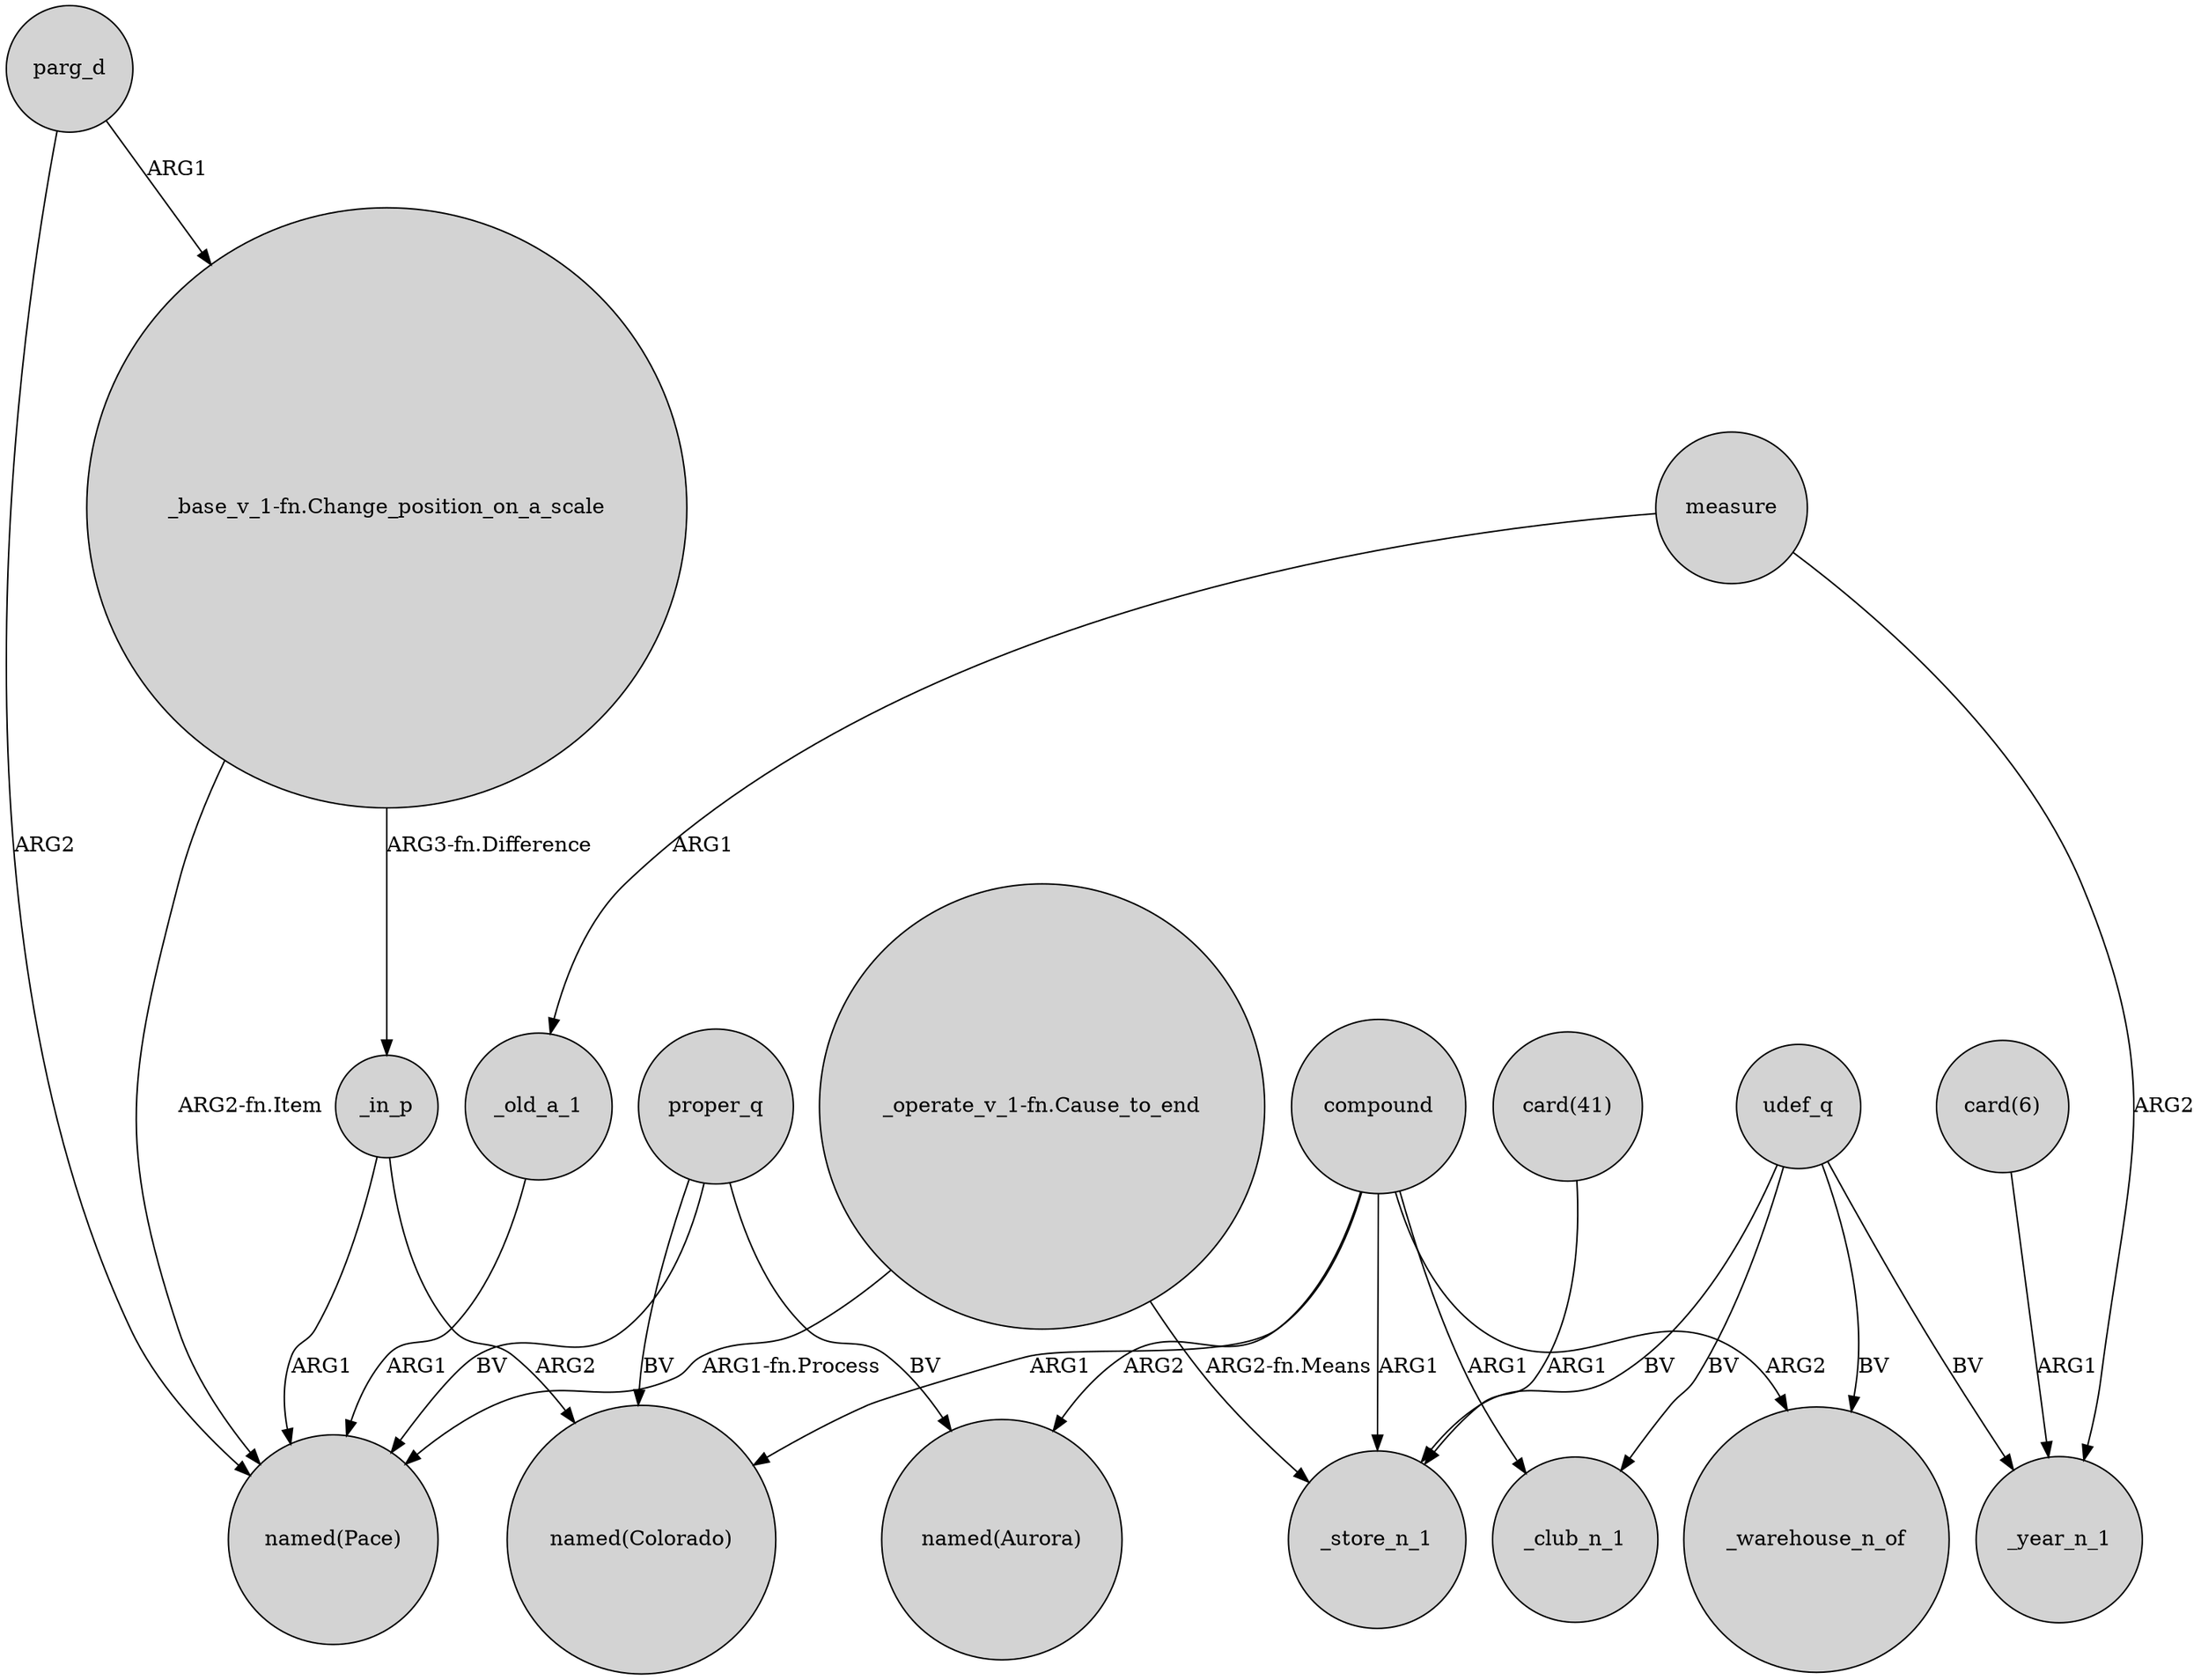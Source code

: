 digraph {
	node [shape=circle style=filled]
	compound -> "named(Aurora)" [label=ARG2]
	_in_p -> "named(Pace)" [label=ARG1]
	parg_d -> "_base_v_1-fn.Change_position_on_a_scale" [label=ARG1]
	_in_p -> "named(Colorado)" [label=ARG2]
	proper_q -> "named(Aurora)" [label=BV]
	udef_q -> _warehouse_n_of [label=BV]
	udef_q -> _club_n_1 [label=BV]
	measure -> _old_a_1 [label=ARG1]
	proper_q -> "named(Pace)" [label=BV]
	"_operate_v_1-fn.Cause_to_end" -> "named(Pace)" [label="ARG1-fn.Process"]
	"_base_v_1-fn.Change_position_on_a_scale" -> "named(Pace)" [label="ARG2-fn.Item"]
	compound -> _club_n_1 [label=ARG1]
	parg_d -> "named(Pace)" [label=ARG2]
	measure -> _year_n_1 [label=ARG2]
	udef_q -> _store_n_1 [label=BV]
	"card(6)" -> _year_n_1 [label=ARG1]
	compound -> _store_n_1 [label=ARG1]
	"card(41)" -> _store_n_1 [label=ARG1]
	compound -> _warehouse_n_of [label=ARG2]
	compound -> "named(Colorado)" [label=ARG1]
	_old_a_1 -> "named(Pace)" [label=ARG1]
	udef_q -> _year_n_1 [label=BV]
	proper_q -> "named(Colorado)" [label=BV]
	"_operate_v_1-fn.Cause_to_end" -> _store_n_1 [label="ARG2-fn.Means"]
	"_base_v_1-fn.Change_position_on_a_scale" -> _in_p [label="ARG3-fn.Difference"]
}
